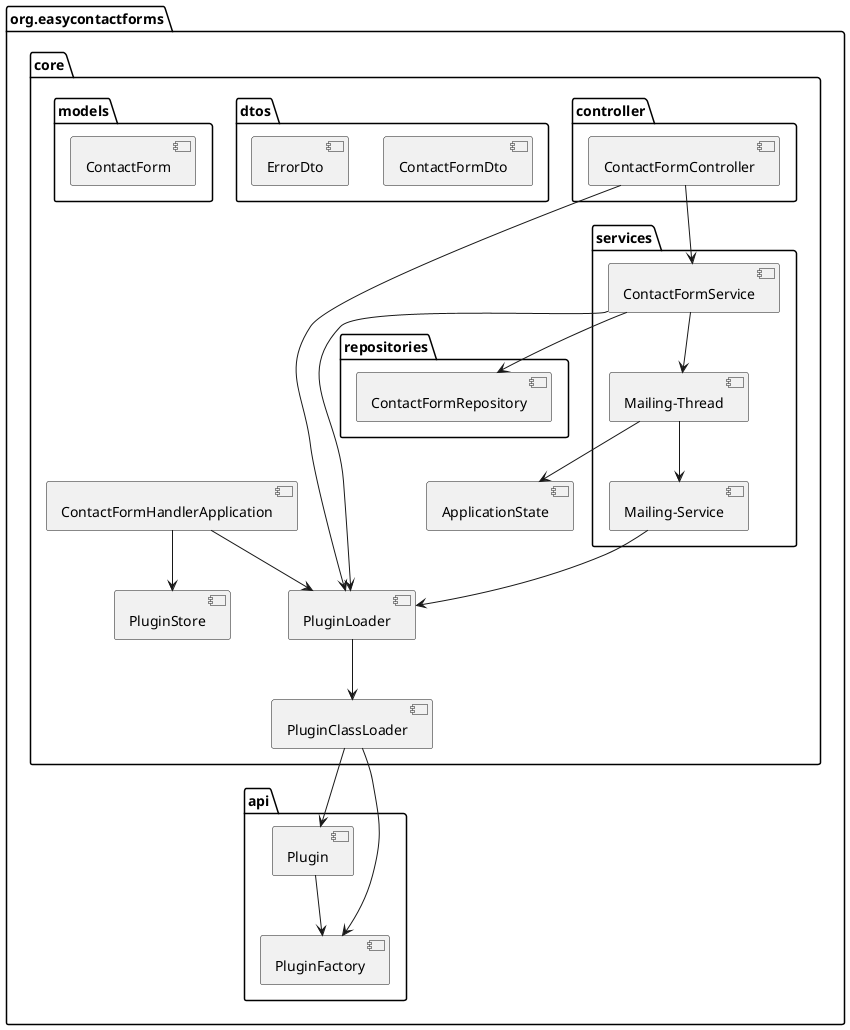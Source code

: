 @startuml
package org.easycontactforms{
package api {
    [Plugin]
    [PluginFactory]
    [Plugin] --> [PluginFactory]
}

package core {

    package controller {
        [ContactFormController]
    }
    package dtos {
         [ContactFormDto]
         [ErrorDto]
    }
    package models {
         [ContactForm]
    }
    package repositories {
        [ContactFormRepository]
    }

    package services{
        [Mailing-Service]
        [Mailing-Thread]
        [ContactFormService]

        [Mailing-Thread]-->[Mailing-Service]
    }
    [PluginLoader]
    [PluginClassLoader]
    [PluginStore]
    [ApplicationState]
    [ContactFormHandlerApplication]
    [ContactFormHandlerApplication] --> [PluginLoader]
    [ContactFormHandlerApplication] --> [PluginStore]
    [Mailing-Thread] --> [ApplicationState]
    [ContactFormService] --> [ContactFormRepository]

    [ContactFormController] --> [ContactFormService]
    [ContactFormService] --> [Mailing-Thread]
    [ContactFormController] --> [PluginLoader]
    [ContactFormService] --> [PluginLoader]
    [Mailing-Service] --> [PluginLoader]
    [PluginLoader] --> [PluginClassLoader]
    [PluginClassLoader] --> [Plugin]
    [PluginClassLoader] --> [PluginFactory]

}
}
@enduml